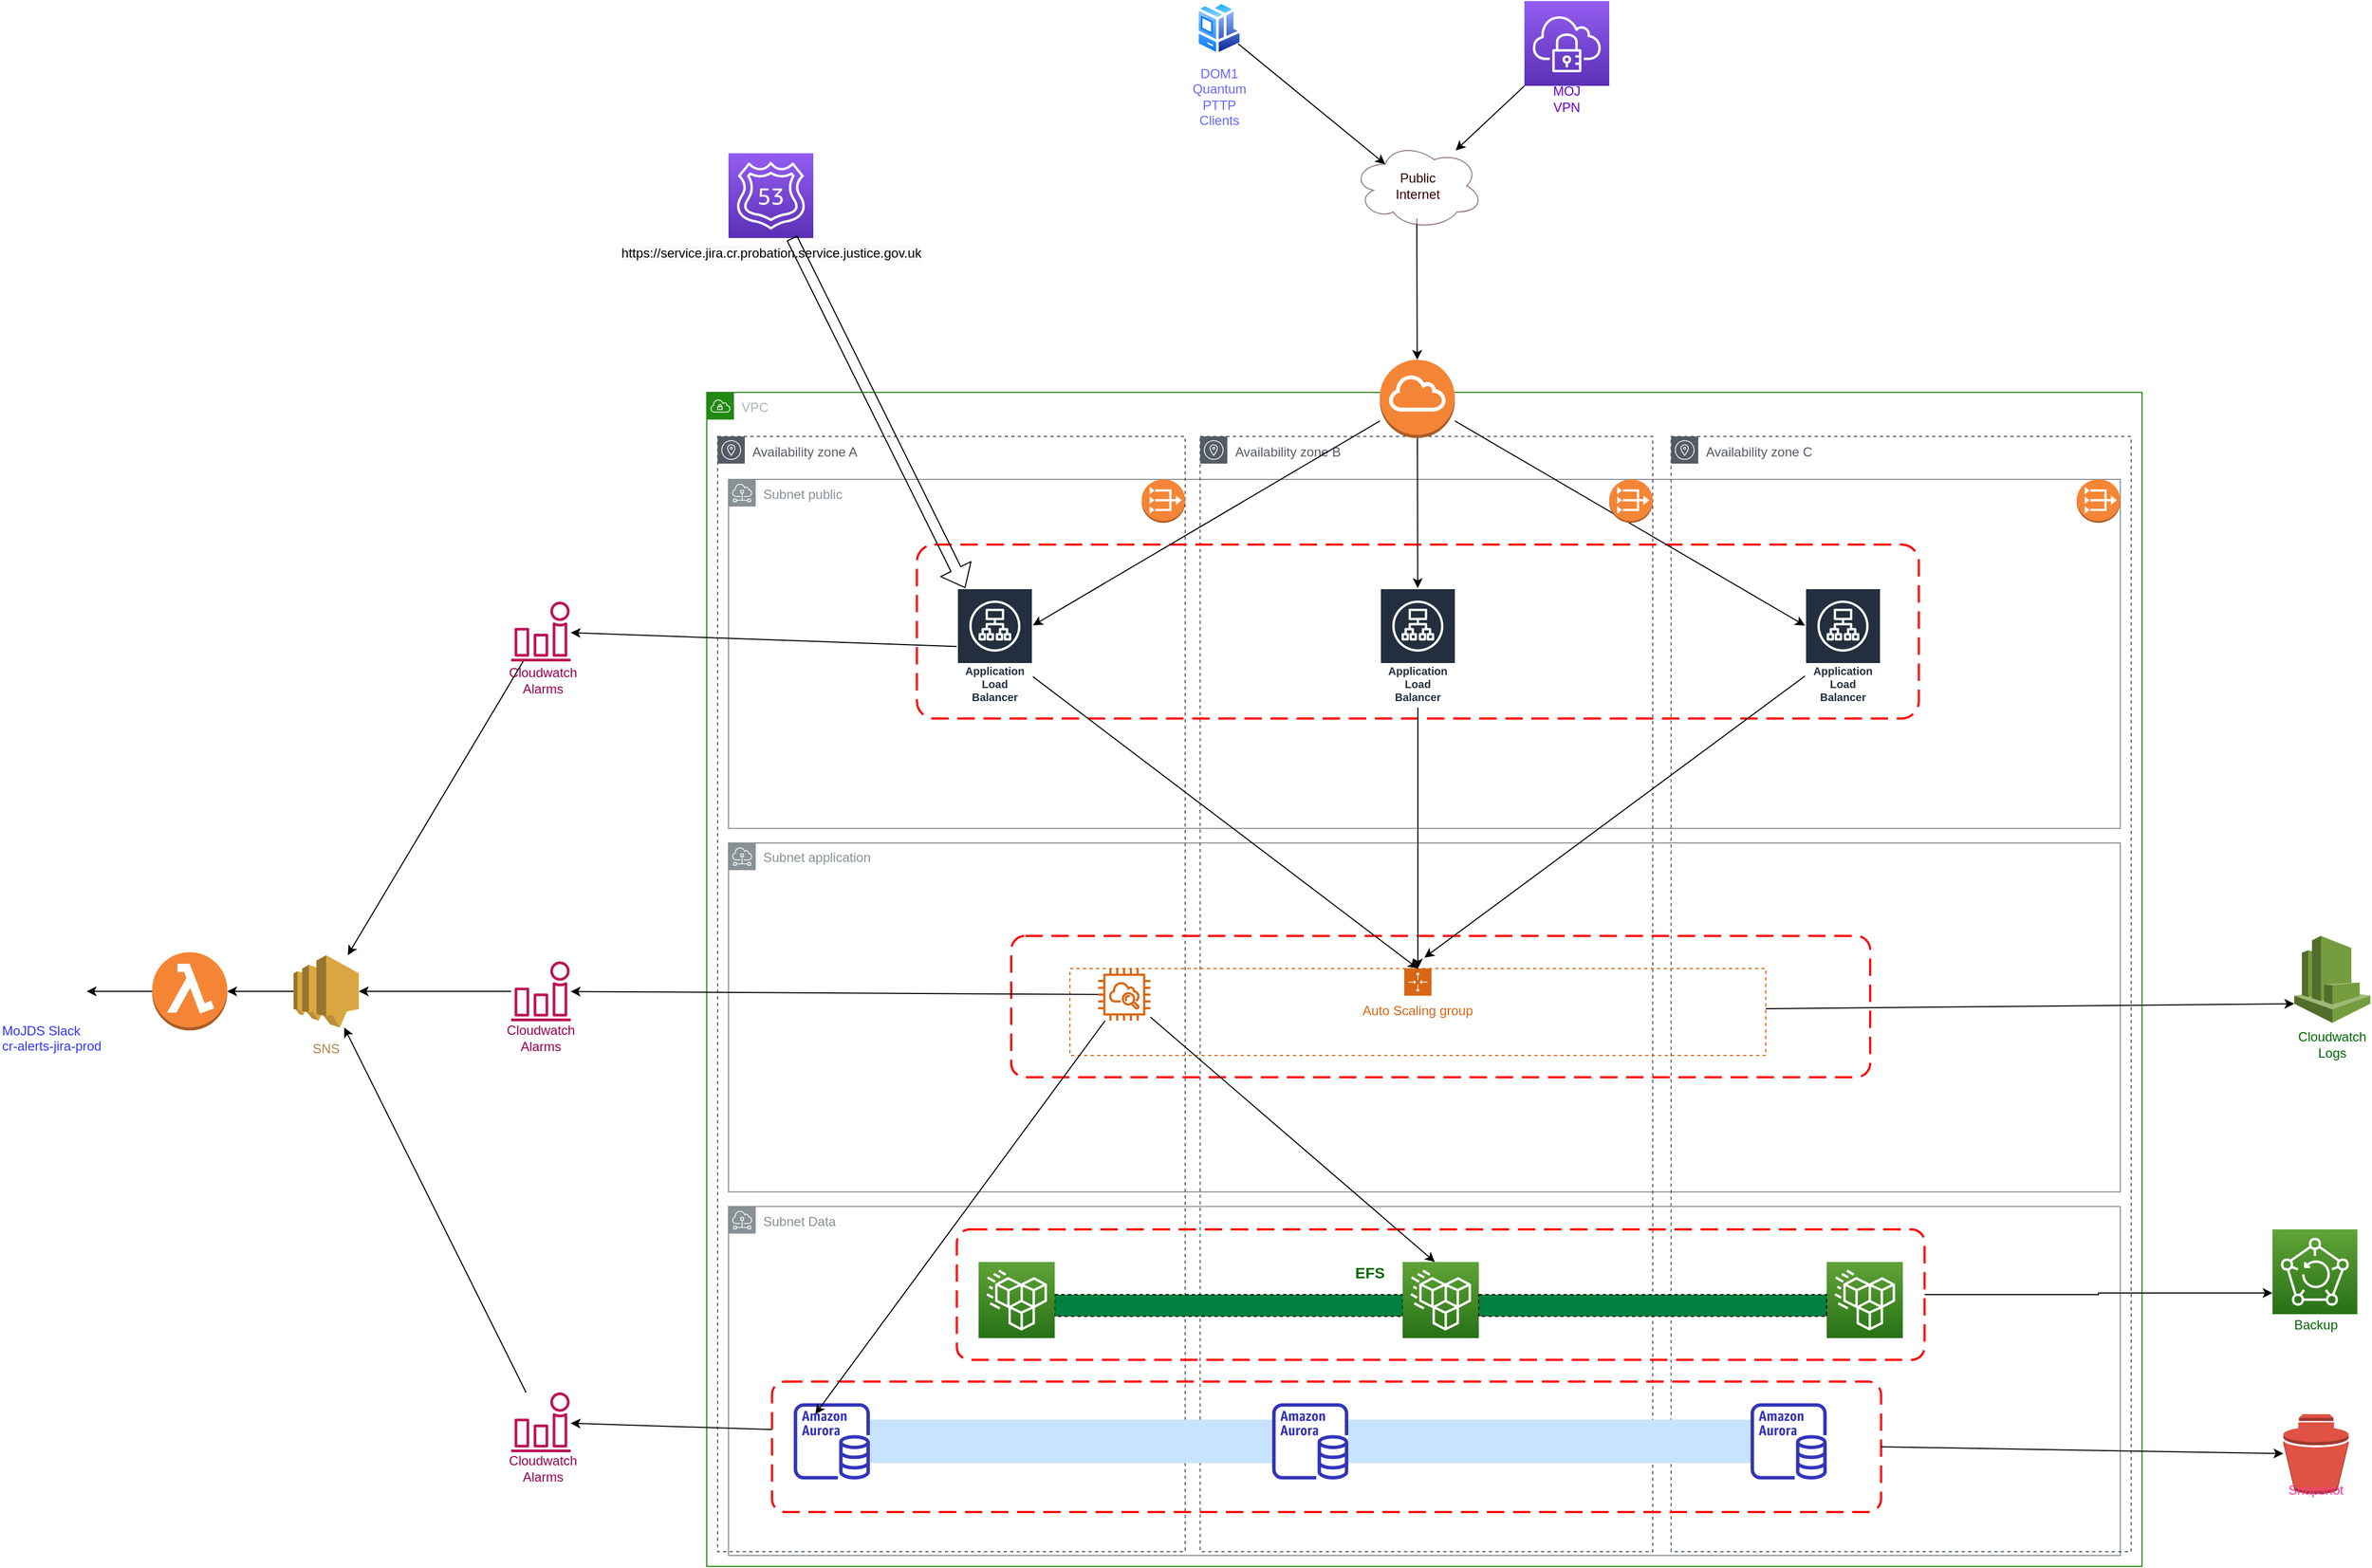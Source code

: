 <mxfile version="14.7.4" type="embed"><diagram id="ZKHTDdlaXFkyAefSsmME" name="Page-1"><mxGraphModel dx="3086" dy="2534" grid="1" gridSize="10" guides="1" tooltips="1" connect="1" arrows="0" fold="1" page="1" pageScale="1" pageWidth="2336" pageHeight="1654" math="0" shadow="0"><root><mxCell id="0"/><mxCell id="1" parent="0" visible="0"/><mxCell id="j0Ey7iJQX1aD5_uYlDzb-14" value="Subnets colour" style="locked=1;" parent="0" visible="0"/><mxCell id="j0Ey7iJQX1aD5_uYlDzb-15" value="" style="group" parent="j0Ey7iJQX1aD5_uYlDzb-14" vertex="1" connectable="0"><mxGeometry x="490" y="400" width="1300" height="989.88" as="geometry"/></mxCell><mxCell id="j0Ey7iJQX1aD5_uYlDzb-16" value="Public subnet" style="points=[[0,0],[0.25,0],[0.5,0],[0.75,0],[1,0],[1,0.25],[1,0.5],[1,0.75],[1,1],[0.75,1],[0.5,1],[0.25,1],[0,1],[0,0.75],[0,0.5],[0,0.25]];outlineConnect=0;gradientColor=none;html=1;whiteSpace=wrap;fontSize=12;fontStyle=0;shape=mxgraph.aws4.group;grIcon=mxgraph.aws4.group_security_group;grStroke=0;strokeColor=#248814;fillColor=#E9F3E6;verticalAlign=top;align=left;spacingLeft=30;fontColor=#248814;dashed=0;" parent="j0Ey7iJQX1aD5_uYlDzb-15" vertex="1"><mxGeometry width="1300" height="325.11" as="geometry"/></mxCell><mxCell id="j0Ey7iJQX1aD5_uYlDzb-17" value="Private subnet Application" style="points=[[0,0],[0.25,0],[0.5,0],[0.75,0],[1,0],[1,0.25],[1,0.5],[1,0.75],[1,1],[0.75,1],[0.5,1],[0.25,1],[0,1],[0,0.75],[0,0.5],[0,0.25]];outlineConnect=0;gradientColor=none;html=1;whiteSpace=wrap;fontSize=12;fontStyle=0;shape=mxgraph.aws4.group;grIcon=mxgraph.aws4.group_security_group;grStroke=0;strokeColor=#147EBA;fillColor=#E6F2F8;verticalAlign=top;align=left;spacingLeft=30;fontColor=#147EBA;dashed=0;" parent="j0Ey7iJQX1aD5_uYlDzb-15" vertex="1"><mxGeometry y="334.469" width="1300" height="321.096" as="geometry"/></mxCell><mxCell id="j0Ey7iJQX1aD5_uYlDzb-18" value="Private subnet Data" style="points=[[0,0],[0.25,0],[0.5,0],[0.75,0],[1,0],[1,0.25],[1,0.5],[1,0.75],[1,1],[0.75,1],[0.5,1],[0.25,1],[0,1],[0,0.75],[0,0.5],[0,0.25]];outlineConnect=0;gradientColor=none;html=1;whiteSpace=wrap;fontSize=12;fontStyle=0;shape=mxgraph.aws4.group;grIcon=mxgraph.aws4.group_security_group;grStroke=0;strokeColor=#147EBA;verticalAlign=top;align=left;spacingLeft=30;fontColor=#147EBA;dashed=0;fillColor=#FFCCFF;" parent="j0Ey7iJQX1aD5_uYlDzb-15" vertex="1"><mxGeometry y="668.784" width="1300" height="321.096" as="geometry"/></mxCell><mxCell id="j0Ey7iJQX1aD5_uYlDzb-19" value="Subnets grey" style="locked=1;" parent="0"/><mxCell id="j0Ey7iJQX1aD5_uYlDzb-70" value="" style="group" parent="j0Ey7iJQX1aD5_uYlDzb-19" vertex="1" connectable="0"><mxGeometry x="500" y="400" width="1280" height="990" as="geometry"/></mxCell><mxCell id="j0Ey7iJQX1aD5_uYlDzb-20" value="Subnet public" style="outlineConnect=0;gradientColor=none;html=1;whiteSpace=wrap;fontSize=12;fontStyle=0;shape=mxgraph.aws4.group;grIcon=mxgraph.aws4.group_subnet;strokeColor=#879196;fillColor=none;verticalAlign=top;align=left;spacingLeft=30;fontColor=#879196;dashed=0;" parent="j0Ey7iJQX1aD5_uYlDzb-70" vertex="1"><mxGeometry width="1280" height="321.081" as="geometry"/></mxCell><mxCell id="j0Ey7iJQX1aD5_uYlDzb-21" value="Subnet application" style="outlineConnect=0;gradientColor=none;html=1;whiteSpace=wrap;fontSize=12;fontStyle=0;shape=mxgraph.aws4.group;grIcon=mxgraph.aws4.group_subnet;strokeColor=#879196;fillColor=none;verticalAlign=top;align=left;spacingLeft=30;fontColor=#879196;dashed=0;" parent="j0Ey7iJQX1aD5_uYlDzb-70" vertex="1"><mxGeometry y="334.459" width="1280" height="321.081" as="geometry"/></mxCell><mxCell id="j0Ey7iJQX1aD5_uYlDzb-22" value="Subnet Data" style="outlineConnect=0;gradientColor=none;html=1;whiteSpace=wrap;fontSize=12;fontStyle=0;shape=mxgraph.aws4.group;grIcon=mxgraph.aws4.group_subnet;strokeColor=#879196;fillColor=none;verticalAlign=top;align=left;spacingLeft=30;fontColor=#879196;dashed=0;" parent="j0Ey7iJQX1aD5_uYlDzb-70" vertex="1"><mxGeometry y="668.919" width="1280" height="321.081" as="geometry"/></mxCell><mxCell id="j0Ey7iJQX1aD5_uYlDzb-1" value="VPC" style="locked=1;" parent="0"/><mxCell id="j0Ey7iJQX1aD5_uYlDzb-69" value="" style="group" parent="j0Ey7iJQX1aD5_uYlDzb-1" vertex="1" connectable="0"><mxGeometry x="480" y="320" width="1320" height="1080" as="geometry"/></mxCell><mxCell id="j0Ey7iJQX1aD5_uYlDzb-2" value="VPC" style="points=[[0,0],[0.25,0],[0.5,0],[0.75,0],[1,0],[1,0.25],[1,0.5],[1,0.75],[1,1],[0.75,1],[0.5,1],[0.25,1],[0,1],[0,0.75],[0,0.5],[0,0.25]];outlineConnect=0;gradientColor=none;html=1;whiteSpace=wrap;fontSize=12;fontStyle=0;shape=mxgraph.aws4.group;grIcon=mxgraph.aws4.group_vpc;strokeColor=#248814;fillColor=none;verticalAlign=top;align=left;spacingLeft=30;fontColor=#AAB7B8;dashed=0;" parent="j0Ey7iJQX1aD5_uYlDzb-69" vertex="1"><mxGeometry width="1320.0" height="1080" as="geometry"/></mxCell><mxCell id="j0Ey7iJQX1aD5_uYlDzb-5" value="Availability zone C" style="outlineConnect=0;gradientColor=none;html=1;whiteSpace=wrap;fontSize=12;fontStyle=0;shape=mxgraph.aws4.group;grIcon=mxgraph.aws4.group_availability_zone;strokeColor=#545B64;fillColor=none;verticalAlign=top;align=left;spacingLeft=30;fontColor=#545B64;dashed=1;" parent="j0Ey7iJQX1aD5_uYlDzb-69" vertex="1"><mxGeometry x="886.87" y="40.5" width="423.13" height="1026" as="geometry"/></mxCell><mxCell id="j0Ey7iJQX1aD5_uYlDzb-4" value="Availability zone B" style="outlineConnect=0;gradientColor=none;html=1;whiteSpace=wrap;fontSize=12;fontStyle=0;shape=mxgraph.aws4.group;grIcon=mxgraph.aws4.group_availability_zone;strokeColor=#545B64;fillColor=none;verticalAlign=top;align=left;spacingLeft=30;fontColor=#545B64;dashed=1;" parent="j0Ey7iJQX1aD5_uYlDzb-69" vertex="1"><mxGeometry x="453.75" y="40.5" width="416.25" height="1026" as="geometry"/></mxCell><mxCell id="j0Ey7iJQX1aD5_uYlDzb-3" value="Availability zone A" style="outlineConnect=0;gradientColor=none;html=1;whiteSpace=wrap;fontSize=12;fontStyle=0;shape=mxgraph.aws4.group;grIcon=mxgraph.aws4.group_availability_zone;strokeColor=#545B64;fillColor=none;verticalAlign=top;align=left;spacingLeft=30;fontColor=#545B64;dashed=1;" parent="j0Ey7iJQX1aD5_uYlDzb-69" vertex="1"><mxGeometry x="10" y="40.5" width="430" height="1026" as="geometry"/></mxCell><mxCell id="j0Ey7iJQX1aD5_uYlDzb-102" value="" style="outlineConnect=0;dashed=0;verticalLabelPosition=bottom;verticalAlign=top;align=center;html=1;shape=mxgraph.aws3.internet_gateway;fillColor=#F58536;gradientColor=none;rounded=0;strokeColor=#000000;strokeWidth=2;fontColor=#006600;" parent="j0Ey7iJQX1aD5_uYlDzb-1" vertex="1"><mxGeometry x="1099" y="290" width="69" height="72" as="geometry"/></mxCell><mxCell id="j0Ey7iJQX1aD5_uYlDzb-23" value="Database" style="locked=1;" parent="0"/><mxCell id="j0Ey7iJQX1aD5_uYlDzb-28" value="" style="outlineConnect=0;fontColor=#232F3E;gradientColor=none;fillColor=#3334B9;strokeColor=none;dashed=0;verticalLabelPosition=bottom;verticalAlign=top;align=center;html=1;fontSize=12;fontStyle=0;aspect=fixed;pointerEvents=1;shape=mxgraph.aws4.aurora_instance;" parent="j0Ey7iJQX1aD5_uYlDzb-23" vertex="1"><mxGeometry x="560" y="1250" width="70" height="70" as="geometry"/></mxCell><mxCell id="j0Ey7iJQX1aD5_uYlDzb-29" value="" style="outlineConnect=0;fontColor=#232F3E;gradientColor=none;fillColor=#3334B9;strokeColor=none;dashed=0;verticalLabelPosition=bottom;verticalAlign=top;align=center;html=1;fontSize=12;fontStyle=0;aspect=fixed;pointerEvents=1;shape=mxgraph.aws4.aurora_instance;" parent="j0Ey7iJQX1aD5_uYlDzb-23" vertex="1"><mxGeometry x="1440" y="1250" width="70" height="70" as="geometry"/></mxCell><mxCell id="j0Ey7iJQX1aD5_uYlDzb-30" value="" style="rounded=0;whiteSpace=wrap;html=1;fillColor=#C7E3FF;strokeColor=none;dashed=1;strokeWidth=2;" parent="j0Ey7iJQX1aD5_uYlDzb-23" vertex="1"><mxGeometry x="630" y="1265" width="370" height="40" as="geometry"/></mxCell><mxCell id="j0Ey7iJQX1aD5_uYlDzb-27" value="" style="outlineConnect=0;fontColor=#232F3E;gradientColor=none;fillColor=#3334B9;strokeColor=none;dashed=0;verticalLabelPosition=bottom;verticalAlign=top;align=center;html=1;fontSize=12;fontStyle=0;aspect=fixed;pointerEvents=1;shape=mxgraph.aws4.aurora_instance;" parent="j0Ey7iJQX1aD5_uYlDzb-23" vertex="1"><mxGeometry x="1000" y="1250" width="70" height="70" as="geometry"/></mxCell><mxCell id="j0Ey7iJQX1aD5_uYlDzb-78" value="" style="rounded=0;whiteSpace=wrap;html=1;fillColor=#C7E3FF;strokeColor=none;dashed=1;strokeWidth=2;" parent="j0Ey7iJQX1aD5_uYlDzb-23" vertex="1"><mxGeometry x="1070" y="1265" width="370" height="40" as="geometry"/></mxCell><mxCell id="j0Ey7iJQX1aD5_uYlDzb-32" value="EFS" style="locked=1;" parent="0"/><mxCell id="j0Ey7iJQX1aD5_uYlDzb-86" value="" style="group" parent="j0Ey7iJQX1aD5_uYlDzb-32" vertex="1" connectable="0"><mxGeometry x="730" y="1120" width="850" height="70" as="geometry"/></mxCell><mxCell id="j0Ey7iJQX1aD5_uYlDzb-38" value="" style="rounded=0;whiteSpace=wrap;html=1;fillColor=#008040;dashed=1;" parent="j0Ey7iJQX1aD5_uYlDzb-86" vertex="1"><mxGeometry x="70" y="30" width="320" height="20" as="geometry"/></mxCell><mxCell id="j0Ey7iJQX1aD5_uYlDzb-50" value="" style="points=[[0,0,0],[0.25,0,0],[0.5,0,0],[0.75,0,0],[1,0,0],[0,1,0],[0.25,1,0],[0.5,1,0],[0.75,1,0],[1,1,0],[0,0.25,0],[0,0.5,0],[0,0.75,0],[1,0.25,0],[1,0.5,0],[1,0.75,0]];outlineConnect=0;fontColor=#232F3E;gradientColor=#60A337;gradientDirection=north;fillColor=#277116;strokeColor=#ffffff;dashed=0;verticalLabelPosition=bottom;verticalAlign=top;align=center;html=1;fontSize=12;fontStyle=0;aspect=fixed;shape=mxgraph.aws4.resourceIcon;resIcon=mxgraph.aws4.efs_standard;" parent="j0Ey7iJQX1aD5_uYlDzb-86" vertex="1"><mxGeometry width="70" height="70" as="geometry"/></mxCell><mxCell id="j0Ey7iJQX1aD5_uYlDzb-51" value="" style="points=[[0,0,0],[0.25,0,0],[0.5,0,0],[0.75,0,0],[1,0,0],[0,1,0],[0.25,1,0],[0.5,1,0],[0.75,1,0],[1,1,0],[0,0.25,0],[0,0.5,0],[0,0.75,0],[1,0.25,0],[1,0.5,0],[1,0.75,0]];outlineConnect=0;fontColor=#232F3E;gradientColor=#60A337;gradientDirection=north;fillColor=#277116;strokeColor=#ffffff;dashed=0;verticalLabelPosition=bottom;verticalAlign=top;align=center;html=1;fontSize=12;fontStyle=0;aspect=fixed;shape=mxgraph.aws4.resourceIcon;resIcon=mxgraph.aws4.efs_standard;" parent="j0Ey7iJQX1aD5_uYlDzb-86" vertex="1"><mxGeometry x="390" width="70" height="70" as="geometry"/></mxCell><mxCell id="j0Ey7iJQX1aD5_uYlDzb-52" value="" style="points=[[0,0,0],[0.25,0,0],[0.5,0,0],[0.75,0,0],[1,0,0],[0,1,0],[0.25,1,0],[0.5,1,0],[0.75,1,0],[1,1,0],[0,0.25,0],[0,0.5,0],[0,0.75,0],[1,0.25,0],[1,0.5,0],[1,0.75,0]];outlineConnect=0;fontColor=#232F3E;gradientColor=#60A337;gradientDirection=north;fillColor=#277116;strokeColor=#ffffff;dashed=0;verticalLabelPosition=bottom;verticalAlign=top;align=center;html=1;fontSize=12;fontStyle=0;aspect=fixed;shape=mxgraph.aws4.resourceIcon;resIcon=mxgraph.aws4.efs_standard;" parent="j0Ey7iJQX1aD5_uYlDzb-86" vertex="1"><mxGeometry x="780" width="70" height="70" as="geometry"/></mxCell><mxCell id="j0Ey7iJQX1aD5_uYlDzb-58" value="&lt;b&gt;&lt;font style=&quot;font-size: 14px&quot;&gt;EFS&lt;/font&gt;&lt;/b&gt;" style="text;html=1;strokeColor=none;fillColor=none;align=center;verticalAlign=middle;whiteSpace=wrap;rounded=0;fontColor=#006600;" parent="j0Ey7iJQX1aD5_uYlDzb-86" vertex="1"><mxGeometry x="340" width="40" height="20" as="geometry"/></mxCell><mxCell id="j0Ey7iJQX1aD5_uYlDzb-85" value="" style="rounded=0;whiteSpace=wrap;html=1;fillColor=#008040;dashed=1;" parent="j0Ey7iJQX1aD5_uYlDzb-86" vertex="1"><mxGeometry x="460" y="30" width="320" height="20" as="geometry"/></mxCell><mxCell id="j0Ey7iJQX1aD5_uYlDzb-42" value="useful artifacts" parent="0" visible="0"/><mxCell id="j0Ey7iJQX1aD5_uYlDzb-43" value="" style="rounded=1;whiteSpace=wrap;html=1;fillColor=#C7E3FF;strokeColor=none;" parent="j0Ey7iJQX1aD5_uYlDzb-42" vertex="1"><mxGeometry x="1840" y="1440" width="450" height="40" as="geometry"/></mxCell><mxCell id="j0Ey7iJQX1aD5_uYlDzb-95" value="" style="group" parent="j0Ey7iJQX1aD5_uYlDzb-42" vertex="1" connectable="0"><mxGeometry x="1840" y="1500" width="450" height="78" as="geometry"/></mxCell><mxCell id="j0Ey7iJQX1aD5_uYlDzb-96" value="" style="rounded=1;whiteSpace=wrap;html=1;strokeColor=none;fillColor=#FF8000;" parent="j0Ey7iJQX1aD5_uYlDzb-95" vertex="1"><mxGeometry y="28.5" width="450" height="21" as="geometry"/></mxCell><mxCell id="j0Ey7iJQX1aD5_uYlDzb-97" value="" style="points=[[0,0,0],[0.25,0,0],[0.5,0,0],[0.75,0,0],[1,0,0],[0,1,0],[0.25,1,0],[0.5,1,0],[0.75,1,0],[1,1,0],[0,0.25,0],[0,0.5,0],[0,0.75,0],[1,0.25,0],[1,0.5,0],[1,0.75,0]];outlineConnect=0;fontColor=#232F3E;gradientColor=#F78E04;gradientDirection=north;fillColor=#D05C17;strokeColor=#ffffff;dashed=0;verticalLabelPosition=bottom;verticalAlign=top;align=center;html=1;fontSize=12;fontStyle=0;aspect=fixed;shape=mxgraph.aws4.resourceIcon;resIcon=mxgraph.aws4.auto_scaling2;" parent="j0Ey7iJQX1aD5_uYlDzb-95" vertex="1"><mxGeometry x="186" width="78" height="78" as="geometry"/></mxCell><mxCell id="j0Ey7iJQX1aD5_uYlDzb-60" value="Jira ECS" style="" parent="0"/><mxCell id="j0Ey7iJQX1aD5_uYlDzb-123" value="" style="rounded=1;arcSize=10;dashed=1;strokeColor=#ff0000;fillColor=none;gradientColor=none;dashPattern=8 4;strokeWidth=2;fontColor=#006600;" parent="j0Ey7iJQX1aD5_uYlDzb-60" vertex="1"><mxGeometry x="760" y="820" width="790" height="130" as="geometry"/></mxCell><mxCell id="j0Ey7iJQX1aD5_uYlDzb-120" value="" style="rounded=1;arcSize=10;dashed=1;strokeColor=#ff0000;fillColor=none;gradientColor=none;dashPattern=8 4;strokeWidth=2;fontColor=#006600;" parent="j0Ey7iJQX1aD5_uYlDzb-60" vertex="1"><mxGeometry x="673.25" y="460" width="921.5" height="160" as="geometry"/></mxCell><mxCell id="j0Ey7iJQX1aD5_uYlDzb-73" value="Application Load Balancer" style="outlineConnect=0;fontColor=#232F3E;gradientColor=none;strokeColor=#ffffff;fillColor=#232F3E;dashed=0;verticalLabelPosition=middle;verticalAlign=bottom;align=center;html=1;whiteSpace=wrap;fontSize=10;fontStyle=1;spacing=3;shape=mxgraph.aws4.productIcon;prIcon=mxgraph.aws4.application_load_balancer;" parent="j0Ey7iJQX1aD5_uYlDzb-60" vertex="1"><mxGeometry x="710" y="500" width="70" height="110" as="geometry"/></mxCell><mxCell id="j0Ey7iJQX1aD5_uYlDzb-74" value="Application Load Balancer" style="outlineConnect=0;fontColor=#232F3E;gradientColor=none;strokeColor=#ffffff;fillColor=#232F3E;dashed=0;verticalLabelPosition=middle;verticalAlign=bottom;align=center;html=1;whiteSpace=wrap;fontSize=10;fontStyle=1;spacing=3;shape=mxgraph.aws4.productIcon;prIcon=mxgraph.aws4.application_load_balancer;" parent="j0Ey7iJQX1aD5_uYlDzb-60" vertex="1"><mxGeometry x="1099" y="500" width="70" height="110" as="geometry"/></mxCell><mxCell id="j0Ey7iJQX1aD5_uYlDzb-75" value="Application Load Balancer" style="outlineConnect=0;fontColor=#232F3E;gradientColor=none;strokeColor=#ffffff;fillColor=#232F3E;dashed=0;verticalLabelPosition=middle;verticalAlign=bottom;align=center;html=1;whiteSpace=wrap;fontSize=10;fontStyle=1;spacing=3;shape=mxgraph.aws4.productIcon;prIcon=mxgraph.aws4.application_load_balancer;" parent="j0Ey7iJQX1aD5_uYlDzb-60" vertex="1"><mxGeometry x="1490" y="500" width="70" height="110" as="geometry"/></mxCell><mxCell id="j0Ey7iJQX1aD5_uYlDzb-92" value="" style="group" parent="j0Ey7iJQX1aD5_uYlDzb-60" vertex="1" connectable="0"><mxGeometry x="1940" y="820" width="70" height="110" as="geometry"/></mxCell><mxCell id="j0Ey7iJQX1aD5_uYlDzb-67" value="" style="group" parent="j0Ey7iJQX1aD5_uYlDzb-92" vertex="1" connectable="0"><mxGeometry width="70" height="110" as="geometry"/></mxCell><mxCell id="j0Ey7iJQX1aD5_uYlDzb-66" value="Cloudwatch Logs" style="text;html=1;strokeColor=none;fillColor=none;align=center;verticalAlign=middle;whiteSpace=wrap;rounded=0;fontColor=#006600;" parent="j0Ey7iJQX1aD5_uYlDzb-67" vertex="1"><mxGeometry x="15" y="90" width="40" height="20" as="geometry"/></mxCell><mxCell id="j0Ey7iJQX1aD5_uYlDzb-65" value="" style="outlineConnect=0;dashed=0;verticalLabelPosition=bottom;verticalAlign=top;align=center;html=1;shape=mxgraph.aws3.cloudwatch;fillColor=#759C3E;gradientColor=none;fontColor=#006600;" parent="j0Ey7iJQX1aD5_uYlDzb-92" vertex="1"><mxGeometry width="70" height="80" as="geometry"/></mxCell><mxCell id="j0Ey7iJQX1aD5_uYlDzb-99" value="Auto Scaling group" style="points=[[0,0],[0.25,0],[0.5,0],[0.75,0],[1,0],[1,0.25],[1,0.5],[1,0.75],[1,1],[0.75,1],[0.5,1],[0.25,1],[0,1],[0,0.75],[0,0.5],[0,0.25]];outlineConnect=0;gradientColor=none;html=1;whiteSpace=wrap;fontSize=12;fontStyle=0;shape=mxgraph.aws4.groupCenter;grIcon=mxgraph.aws4.group_auto_scaling_group;grStroke=1;strokeColor=#D86613;fillColor=none;verticalAlign=top;align=center;fontColor=#D86613;dashed=1;spacingTop=25;rounded=0;" parent="j0Ey7iJQX1aD5_uYlDzb-60" vertex="1"><mxGeometry x="814" y="850" width="640" height="80" as="geometry"/></mxCell><mxCell id="j0Ey7iJQX1aD5_uYlDzb-100" value="" style="outlineConnect=0;fontColor=#232F3E;gradientColor=none;fillColor=#D86613;strokeColor=none;dashed=0;verticalLabelPosition=bottom;verticalAlign=top;align=center;html=1;fontSize=12;fontStyle=0;aspect=fixed;pointerEvents=1;shape=mxgraph.aws4.instance_with_cloudwatch2;rounded=0;" parent="j0Ey7iJQX1aD5_uYlDzb-60" vertex="1"><mxGeometry x="840" y="850" width="48" height="48" as="geometry"/></mxCell><mxCell id="j0Ey7iJQX1aD5_uYlDzb-180" style="edgeStyle=orthogonalEdgeStyle;rounded=0;orthogonalLoop=1;jettySize=auto;html=1;exitX=1;exitY=0.5;exitDx=0;exitDy=0;entryX=0;entryY=0.75;entryDx=0;entryDy=0;entryPerimeter=0;fontColor=#006600;" parent="j0Ey7iJQX1aD5_uYlDzb-60" source="j0Ey7iJQX1aD5_uYlDzb-125" target="j0Ey7iJQX1aD5_uYlDzb-174" edge="1"><mxGeometry relative="1" as="geometry"/></mxCell><mxCell id="j0Ey7iJQX1aD5_uYlDzb-125" value="" style="rounded=1;arcSize=10;dashed=1;strokeColor=#ff0000;fillColor=none;gradientColor=none;dashPattern=8 4;strokeWidth=2;fontColor=#006600;" parent="j0Ey7iJQX1aD5_uYlDzb-60" vertex="1"><mxGeometry x="710" y="1090" width="890" height="120" as="geometry"/></mxCell><mxCell id="j0Ey7iJQX1aD5_uYlDzb-128" value="" style="rounded=1;arcSize=10;dashed=1;strokeColor=#ff0000;fillColor=none;gradientColor=none;dashPattern=8 4;strokeWidth=2;fontColor=#006600;" parent="j0Ey7iJQX1aD5_uYlDzb-60" vertex="1"><mxGeometry x="540" y="1230" width="1020" height="120" as="geometry"/></mxCell><mxCell id="j0Ey7iJQX1aD5_uYlDzb-129" value="" style="endArrow=classic;html=1;fontColor=#006600;" parent="j0Ey7iJQX1aD5_uYlDzb-60" source="j0Ey7iJQX1aD5_uYlDzb-102" target="j0Ey7iJQX1aD5_uYlDzb-73" edge="1"><mxGeometry width="50" height="50" relative="1" as="geometry"><mxPoint x="830" y="870" as="sourcePoint"/><mxPoint x="880" y="820" as="targetPoint"/></mxGeometry></mxCell><mxCell id="j0Ey7iJQX1aD5_uYlDzb-130" value="" style="endArrow=classic;html=1;fontColor=#006600;entryX=0.5;entryY=0;entryDx=0;entryDy=0;" parent="j0Ey7iJQX1aD5_uYlDzb-60" source="j0Ey7iJQX1aD5_uYlDzb-74" target="j0Ey7iJQX1aD5_uYlDzb-99" edge="1"><mxGeometry width="50" height="50" relative="1" as="geometry"><mxPoint x="830" y="870" as="sourcePoint"/><mxPoint x="880" y="820" as="targetPoint"/></mxGeometry></mxCell><mxCell id="j0Ey7iJQX1aD5_uYlDzb-131" value="" style="endArrow=classic;html=1;fontColor=#006600;entryX=0.494;entryY=0.25;entryDx=0;entryDy=0;entryPerimeter=0;" parent="j0Ey7iJQX1aD5_uYlDzb-60" source="j0Ey7iJQX1aD5_uYlDzb-100" target="j0Ey7iJQX1aD5_uYlDzb-125" edge="1"><mxGeometry width="50" height="50" relative="1" as="geometry"><mxPoint x="830" y="870" as="sourcePoint"/><mxPoint x="880" y="820" as="targetPoint"/></mxGeometry></mxCell><mxCell id="j0Ey7iJQX1aD5_uYlDzb-132" value="" style="endArrow=classic;html=1;fontColor=#006600;entryX=0.039;entryY=0.25;entryDx=0;entryDy=0;entryPerimeter=0;" parent="j0Ey7iJQX1aD5_uYlDzb-60" source="j0Ey7iJQX1aD5_uYlDzb-100" target="j0Ey7iJQX1aD5_uYlDzb-128" edge="1"><mxGeometry width="50" height="50" relative="1" as="geometry"><mxPoint x="1020" y="880" as="sourcePoint"/><mxPoint x="1070" y="830" as="targetPoint"/></mxGeometry></mxCell><mxCell id="j0Ey7iJQX1aD5_uYlDzb-133" value="" style="endArrow=classic;html=1;fontColor=#006600;entryX=0.5;entryY=0;entryDx=0;entryDy=0;" parent="j0Ey7iJQX1aD5_uYlDzb-60" source="j0Ey7iJQX1aD5_uYlDzb-73" target="j0Ey7iJQX1aD5_uYlDzb-99" edge="1"><mxGeometry width="50" height="50" relative="1" as="geometry"><mxPoint x="1020" y="880" as="sourcePoint"/><mxPoint x="1070" y="830" as="targetPoint"/></mxGeometry></mxCell><mxCell id="j0Ey7iJQX1aD5_uYlDzb-134" value="" style="endArrow=classic;html=1;fontColor=#006600;" parent="j0Ey7iJQX1aD5_uYlDzb-60" source="j0Ey7iJQX1aD5_uYlDzb-75" edge="1"><mxGeometry width="50" height="50" relative="1" as="geometry"><mxPoint x="1020" y="880" as="sourcePoint"/><mxPoint x="1140" y="840" as="targetPoint"/></mxGeometry></mxCell><mxCell id="j0Ey7iJQX1aD5_uYlDzb-135" value="" style="endArrow=classic;html=1;fontColor=#006600;" parent="j0Ey7iJQX1aD5_uYlDzb-60" source="j0Ey7iJQX1aD5_uYlDzb-102" target="j0Ey7iJQX1aD5_uYlDzb-75" edge="1"><mxGeometry width="50" height="50" relative="1" as="geometry"><mxPoint x="1020" y="880" as="sourcePoint"/><mxPoint x="1070" y="830" as="targetPoint"/></mxGeometry></mxCell><mxCell id="j0Ey7iJQX1aD5_uYlDzb-136" value="" style="endArrow=classic;html=1;fontColor=#006600;" parent="j0Ey7iJQX1aD5_uYlDzb-60" source="j0Ey7iJQX1aD5_uYlDzb-102" target="j0Ey7iJQX1aD5_uYlDzb-74" edge="1"><mxGeometry width="50" height="50" relative="1" as="geometry"><mxPoint x="1020" y="880" as="sourcePoint"/><mxPoint x="1070" y="830" as="targetPoint"/></mxGeometry></mxCell><mxCell id="j0Ey7iJQX1aD5_uYlDzb-139" value="" style="endArrow=classic;html=1;fontColor=#006600;" parent="j0Ey7iJQX1aD5_uYlDzb-60" target="j0Ey7iJQX1aD5_uYlDzb-102" edge="1"><mxGeometry width="50" height="50" relative="1" as="geometry"><mxPoint x="1133" y="160" as="sourcePoint"/><mxPoint x="1070" y="430" as="targetPoint"/></mxGeometry></mxCell><mxCell id="j0Ey7iJQX1aD5_uYlDzb-140" value="" style="outlineConnect=0;dashed=0;verticalLabelPosition=bottom;verticalAlign=top;align=center;html=1;shape=mxgraph.aws3.vpc_nat_gateway;fillColor=#F58536;gradientColor=none;rounded=0;strokeColor=#006600;strokeWidth=2;fontColor=#006600;" parent="j0Ey7iJQX1aD5_uYlDzb-60" vertex="1"><mxGeometry x="880" y="400" width="40" height="40" as="geometry"/></mxCell><mxCell id="j0Ey7iJQX1aD5_uYlDzb-142" value="" style="outlineConnect=0;dashed=0;verticalLabelPosition=bottom;verticalAlign=top;align=center;html=1;shape=mxgraph.aws3.vpc_nat_gateway;fillColor=#F58536;gradientColor=none;rounded=0;strokeColor=#006600;strokeWidth=2;fontColor=#006600;" parent="j0Ey7iJQX1aD5_uYlDzb-60" vertex="1"><mxGeometry x="1310" y="400" width="40" height="40" as="geometry"/></mxCell><mxCell id="j0Ey7iJQX1aD5_uYlDzb-143" value="" style="outlineConnect=0;dashed=0;verticalLabelPosition=bottom;verticalAlign=top;align=center;html=1;shape=mxgraph.aws3.vpc_nat_gateway;fillColor=#F58536;gradientColor=none;rounded=0;strokeColor=#006600;strokeWidth=2;fontColor=#006600;" parent="j0Ey7iJQX1aD5_uYlDzb-60" vertex="1"><mxGeometry x="1740" y="400" width="40" height="40" as="geometry"/></mxCell><mxCell id="j0Ey7iJQX1aD5_uYlDzb-147" value="" style="endArrow=classic;html=1;fontColor=#006600;" parent="j0Ey7iJQX1aD5_uYlDzb-60" source="j0Ey7iJQX1aD5_uYlDzb-128" target="j0Ey7iJQX1aD5_uYlDzb-146" edge="1"><mxGeometry width="50" height="50" relative="1" as="geometry"><mxPoint x="1020" y="940" as="sourcePoint"/><mxPoint x="1070" y="890" as="targetPoint"/></mxGeometry></mxCell><mxCell id="j0Ey7iJQX1aD5_uYlDzb-148" value="" style="endArrow=classic;html=1;fontColor=#006600;" parent="j0Ey7iJQX1aD5_uYlDzb-60" source="j0Ey7iJQX1aD5_uYlDzb-100" target="j0Ey7iJQX1aD5_uYlDzb-144" edge="1"><mxGeometry width="50" height="50" relative="1" as="geometry"><mxPoint x="1020" y="940" as="sourcePoint"/><mxPoint x="1070" y="890" as="targetPoint"/></mxGeometry></mxCell><mxCell id="j0Ey7iJQX1aD5_uYlDzb-149" value="" style="endArrow=classic;html=1;fontColor=#006600;" parent="j0Ey7iJQX1aD5_uYlDzb-60" source="j0Ey7iJQX1aD5_uYlDzb-73" target="j0Ey7iJQX1aD5_uYlDzb-145" edge="1"><mxGeometry width="50" height="50" relative="1" as="geometry"><mxPoint x="1020" y="940" as="sourcePoint"/><mxPoint x="1070" y="890" as="targetPoint"/></mxGeometry></mxCell><mxCell id="j0Ey7iJQX1aD5_uYlDzb-156" value="" style="group" parent="j0Ey7iJQX1aD5_uYlDzb-60" vertex="1" connectable="0"><mxGeometry x="100" y="837.75" width="60" height="96.5" as="geometry"/></mxCell><mxCell id="j0Ey7iJQX1aD5_uYlDzb-154" value="" style="outlineConnect=0;dashed=0;verticalLabelPosition=bottom;verticalAlign=top;align=center;html=1;shape=mxgraph.aws3.sns;fillColor=#D9A741;gradientColor=none;rounded=0;strokeColor=#006600;strokeWidth=2;fontColor=#006600;" parent="j0Ey7iJQX1aD5_uYlDzb-156" vertex="1"><mxGeometry width="60" height="66.5" as="geometry"/></mxCell><mxCell id="j0Ey7iJQX1aD5_uYlDzb-155" value="&lt;font color=&quot;#b58150&quot;&gt;SNS&lt;/font&gt;" style="text;html=1;strokeColor=none;fillColor=none;align=center;verticalAlign=middle;whiteSpace=wrap;rounded=0;dashed=1;fontColor=#006600;" parent="j0Ey7iJQX1aD5_uYlDzb-156" vertex="1"><mxGeometry x="10" y="76.5" width="40" height="20" as="geometry"/></mxCell><mxCell id="j0Ey7iJQX1aD5_uYlDzb-157" value="" style="group" parent="j0Ey7iJQX1aD5_uYlDzb-60" vertex="1" connectable="0"><mxGeometry x="300" y="843.5" width="55" height="85" as="geometry"/></mxCell><mxCell id="j0Ey7iJQX1aD5_uYlDzb-144" value="" style="outlineConnect=0;fontColor=#232F3E;gradientColor=none;fillColor=#BC1356;strokeColor=none;dashed=0;verticalLabelPosition=bottom;verticalAlign=top;align=center;html=1;fontSize=12;fontStyle=0;aspect=fixed;pointerEvents=1;shape=mxgraph.aws4.alarm;rounded=0;" parent="j0Ey7iJQX1aD5_uYlDzb-157" vertex="1"><mxGeometry width="55" height="55" as="geometry"/></mxCell><mxCell id="j0Ey7iJQX1aD5_uYlDzb-152" value="&lt;font color=&quot;#99004d&quot;&gt;Cloudwatch&lt;br&gt;Alarms&lt;/font&gt;" style="text;html=1;strokeColor=none;fillColor=none;align=center;verticalAlign=middle;whiteSpace=wrap;rounded=0;dashed=1;fontColor=#006600;" parent="j0Ey7iJQX1aD5_uYlDzb-157" vertex="1"><mxGeometry x="1.25" y="55" width="52.5" height="30" as="geometry"/></mxCell><mxCell id="j0Ey7iJQX1aD5_uYlDzb-158" value="" style="group" parent="j0Ey7iJQX1aD5_uYlDzb-60" vertex="1" connectable="0"><mxGeometry x="300" y="512.5" width="55" height="87.5" as="geometry"/></mxCell><mxCell id="j0Ey7iJQX1aD5_uYlDzb-145" value="" style="outlineConnect=0;fontColor=#232F3E;gradientColor=none;fillColor=#BC1356;strokeColor=none;dashed=0;verticalLabelPosition=bottom;verticalAlign=top;align=center;html=1;fontSize=12;fontStyle=0;aspect=fixed;pointerEvents=1;shape=mxgraph.aws4.alarm;rounded=0;" parent="j0Ey7iJQX1aD5_uYlDzb-158" vertex="1"><mxGeometry width="55" height="55" as="geometry"/></mxCell><mxCell id="j0Ey7iJQX1aD5_uYlDzb-151" value="&lt;font color=&quot;#99004d&quot;&gt;Cloudwatch&lt;br&gt;Alarms&lt;/font&gt;" style="text;html=1;strokeColor=none;fillColor=none;align=center;verticalAlign=middle;whiteSpace=wrap;rounded=0;dashed=1;fontColor=#006600;" parent="j0Ey7iJQX1aD5_uYlDzb-158" vertex="1"><mxGeometry x="2.5" y="57.5" width="52.5" height="30" as="geometry"/></mxCell><mxCell id="j0Ey7iJQX1aD5_uYlDzb-159" value="" style="group" parent="j0Ey7iJQX1aD5_uYlDzb-60" vertex="1" connectable="0"><mxGeometry x="300" y="1240" width="55" height="85" as="geometry"/></mxCell><mxCell id="j0Ey7iJQX1aD5_uYlDzb-146" value="" style="outlineConnect=0;fontColor=#232F3E;gradientColor=none;fillColor=#BC1356;strokeColor=none;dashed=0;verticalLabelPosition=bottom;verticalAlign=top;align=center;html=1;fontSize=12;fontStyle=0;aspect=fixed;pointerEvents=1;shape=mxgraph.aws4.alarm;rounded=0;" parent="j0Ey7iJQX1aD5_uYlDzb-159" vertex="1"><mxGeometry width="55" height="55" as="geometry"/></mxCell><mxCell id="j0Ey7iJQX1aD5_uYlDzb-153" value="&lt;font color=&quot;#99004d&quot;&gt;Cloudwatch&lt;br&gt;Alarms&lt;/font&gt;" style="text;html=1;strokeColor=none;fillColor=none;align=center;verticalAlign=middle;whiteSpace=wrap;rounded=0;dashed=1;fontColor=#006600;" parent="j0Ey7iJQX1aD5_uYlDzb-159" vertex="1"><mxGeometry x="2.5" y="55" width="52.5" height="30" as="geometry"/></mxCell><mxCell id="j0Ey7iJQX1aD5_uYlDzb-160" value="" style="outlineConnect=0;dashed=0;verticalLabelPosition=bottom;verticalAlign=top;align=center;html=1;shape=mxgraph.aws3.lambda_function;fillColor=#F58534;gradientColor=none;rounded=0;strokeColor=#006600;strokeWidth=2;fontColor=#006600;" parent="j0Ey7iJQX1aD5_uYlDzb-60" vertex="1"><mxGeometry x="-30" y="835" width="69" height="72" as="geometry"/></mxCell><mxCell id="j0Ey7iJQX1aD5_uYlDzb-161" value="MoJDS Slack &#10;cr-alerts-jira-prod" style="shape=image;imageAspect=0;aspect=fixed;verticalLabelPosition=bottom;verticalAlign=top;strokeColor=#330000;fontColor=#3333FF;align=left;image=https://cdn.mos.cms.futurecdn.net/SDDw7CnuoUGax6x9mTo7dd.jpg;" parent="j0Ey7iJQX1aD5_uYlDzb-60" vertex="1"><mxGeometry x="-170" y="848.54" width="79.73" height="44.92" as="geometry"/></mxCell><mxCell id="j0Ey7iJQX1aD5_uYlDzb-162" value="" style="endArrow=classic;html=1;fontColor=#006600;" parent="j0Ey7iJQX1aD5_uYlDzb-60" source="j0Ey7iJQX1aD5_uYlDzb-145" target="j0Ey7iJQX1aD5_uYlDzb-154" edge="1"><mxGeometry width="50" height="50" relative="1" as="geometry"><mxPoint x="590" y="780" as="sourcePoint"/><mxPoint x="640" y="730" as="targetPoint"/></mxGeometry></mxCell><mxCell id="j0Ey7iJQX1aD5_uYlDzb-163" value="" style="endArrow=classic;html=1;fontColor=#006600;entryX=1;entryY=0.5;entryDx=0;entryDy=0;entryPerimeter=0;" parent="j0Ey7iJQX1aD5_uYlDzb-60" source="j0Ey7iJQX1aD5_uYlDzb-144" target="j0Ey7iJQX1aD5_uYlDzb-154" edge="1"><mxGeometry width="50" height="50" relative="1" as="geometry"><mxPoint x="590" y="780" as="sourcePoint"/><mxPoint x="170" y="870" as="targetPoint"/></mxGeometry></mxCell><mxCell id="j0Ey7iJQX1aD5_uYlDzb-164" value="" style="endArrow=classic;html=1;fontColor=#006600;" parent="j0Ey7iJQX1aD5_uYlDzb-60" source="j0Ey7iJQX1aD5_uYlDzb-146" target="j0Ey7iJQX1aD5_uYlDzb-154" edge="1"><mxGeometry width="50" height="50" relative="1" as="geometry"><mxPoint x="590" y="780" as="sourcePoint"/><mxPoint x="640" y="730" as="targetPoint"/></mxGeometry></mxCell><mxCell id="j0Ey7iJQX1aD5_uYlDzb-165" value="" style="endArrow=classic;html=1;fontColor=#006600;" parent="j0Ey7iJQX1aD5_uYlDzb-60" source="j0Ey7iJQX1aD5_uYlDzb-154" target="j0Ey7iJQX1aD5_uYlDzb-160" edge="1"><mxGeometry width="50" height="50" relative="1" as="geometry"><mxPoint x="590" y="780" as="sourcePoint"/><mxPoint x="640" y="730" as="targetPoint"/></mxGeometry></mxCell><mxCell id="j0Ey7iJQX1aD5_uYlDzb-166" value="" style="endArrow=classic;html=1;fontColor=#006600;" parent="j0Ey7iJQX1aD5_uYlDzb-60" source="j0Ey7iJQX1aD5_uYlDzb-160" target="j0Ey7iJQX1aD5_uYlDzb-161" edge="1"><mxGeometry width="50" height="50" relative="1" as="geometry"><mxPoint x="590" y="780" as="sourcePoint"/><mxPoint x="640" y="730" as="targetPoint"/></mxGeometry></mxCell><mxCell id="j0Ey7iJQX1aD5_uYlDzb-167" value="DOM1&lt;br&gt;Quantum&lt;br&gt;PTTP&lt;br&gt;Clients" style="aspect=fixed;perimeter=ellipsePerimeter;html=1;align=center;shadow=0;dashed=0;spacingTop=3;image;image=img/lib/active_directory/workstation_client.svg;fontColor=#6666FF;" parent="j0Ey7iJQX1aD5_uYlDzb-60" vertex="1"><mxGeometry x="930" y="-40" width="42.5" height="50" as="geometry"/></mxCell><mxCell id="j0Ey7iJQX1aD5_uYlDzb-168" value="Public &lt;br&gt;Internet" style="ellipse;shape=cloud;whiteSpace=wrap;html=1;strokeColor=#330000;gradientColor=#ffffff;fontColor=#330000;opacity=50;align=center;" parent="j0Ey7iJQX1aD5_uYlDzb-60" vertex="1"><mxGeometry x="1074" y="90" width="120" height="80" as="geometry"/></mxCell><mxCell id="j0Ey7iJQX1aD5_uYlDzb-169" value="" style="group" parent="j0Ey7iJQX1aD5_uYlDzb-60" vertex="1" connectable="0"><mxGeometry x="1232" y="-40" width="78" height="100" as="geometry"/></mxCell><mxCell id="j0Ey7iJQX1aD5_uYlDzb-137" value="" style="points=[[0,0,0],[0.25,0,0],[0.5,0,0],[0.75,0,0],[1,0,0],[0,1,0],[0.25,1,0],[0.5,1,0],[0.75,1,0],[1,1,0],[0,0.25,0],[0,0.5,0],[0,0.75,0],[1,0.25,0],[1,0.5,0],[1,0.75,0]];outlineConnect=0;fontColor=#232F3E;gradientColor=#945DF2;gradientDirection=north;fillColor=#5A30B5;strokeColor=#ffffff;dashed=0;verticalLabelPosition=bottom;verticalAlign=top;align=center;html=1;fontSize=12;fontStyle=0;aspect=fixed;shape=mxgraph.aws4.resourceIcon;resIcon=mxgraph.aws4.client_vpn;rounded=0;" parent="j0Ey7iJQX1aD5_uYlDzb-169" vertex="1"><mxGeometry width="78" height="78" as="geometry"/></mxCell><mxCell id="j0Ey7iJQX1aD5_uYlDzb-138" value="&lt;font color=&quot;#6600cc&quot;&gt;MOJ VPN&lt;/font&gt;" style="text;html=1;strokeColor=none;fillColor=none;align=center;verticalAlign=middle;whiteSpace=wrap;rounded=0;dashed=1;fontColor=#006600;" parent="j0Ey7iJQX1aD5_uYlDzb-169" vertex="1"><mxGeometry x="19" y="80" width="40" height="20" as="geometry"/></mxCell><mxCell id="j0Ey7iJQX1aD5_uYlDzb-170" value="" style="endArrow=classic;html=1;fontColor=#006600;entryX=0.25;entryY=0.25;entryDx=0;entryDy=0;entryPerimeter=0;" parent="j0Ey7iJQX1aD5_uYlDzb-60" source="j0Ey7iJQX1aD5_uYlDzb-167" target="j0Ey7iJQX1aD5_uYlDzb-168" edge="1"><mxGeometry width="50" height="50" relative="1" as="geometry"><mxPoint x="590" y="220" as="sourcePoint"/><mxPoint x="640" y="170" as="targetPoint"/></mxGeometry></mxCell><mxCell id="j0Ey7iJQX1aD5_uYlDzb-171" value="" style="endArrow=classic;html=1;fontColor=#006600;exitX=0;exitY=1;exitDx=0;exitDy=0;exitPerimeter=0;" parent="j0Ey7iJQX1aD5_uYlDzb-60" source="j0Ey7iJQX1aD5_uYlDzb-137" target="j0Ey7iJQX1aD5_uYlDzb-168" edge="1"><mxGeometry width="50" height="50" relative="1" as="geometry"><mxPoint x="590" y="220" as="sourcePoint"/><mxPoint x="640" y="170" as="targetPoint"/></mxGeometry></mxCell><mxCell id="j0Ey7iJQX1aD5_uYlDzb-172" value="&lt;meta charset=&quot;utf-8&quot;&gt;&lt;span style=&quot;color: rgb(0, 0, 0); font-family: helvetica; font-size: 12px; font-style: normal; font-weight: 400; letter-spacing: normal; text-align: center; text-indent: 0px; text-transform: none; word-spacing: 0px; background-color: rgb(248, 249, 250); display: inline; float: none;&quot;&gt;https://service.jira.cr.probation.service.justice.gov.uk&lt;/span&gt;" style="points=[[0,0,0],[0.25,0,0],[0.5,0,0],[0.75,0,0],[1,0,0],[0,1,0],[0.25,1,0],[0.5,1,0],[0.75,1,0],[1,1,0],[0,0.25,0],[0,0.5,0],[0,0.75,0],[1,0.25,0],[1,0.5,0],[1,0.75,0]];outlineConnect=0;fontColor=#232F3E;gradientColor=#945DF2;gradientDirection=north;fillColor=#5A30B5;strokeColor=#ffffff;dashed=0;verticalLabelPosition=bottom;verticalAlign=top;align=center;html=1;fontSize=12;fontStyle=0;aspect=fixed;shape=mxgraph.aws4.resourceIcon;resIcon=mxgraph.aws4.route_53;rounded=0;" parent="j0Ey7iJQX1aD5_uYlDzb-60" vertex="1"><mxGeometry x="500" y="100" width="78" height="78" as="geometry"/></mxCell><mxCell id="j0Ey7iJQX1aD5_uYlDzb-173" value="" style="shape=flexArrow;endArrow=classic;html=1;fontColor=#006600;" parent="j0Ey7iJQX1aD5_uYlDzb-60" source="j0Ey7iJQX1aD5_uYlDzb-172" target="j0Ey7iJQX1aD5_uYlDzb-73" edge="1"><mxGeometry width="50" height="50" relative="1" as="geometry"><mxPoint x="880" y="220" as="sourcePoint"/><mxPoint x="930" y="170" as="targetPoint"/></mxGeometry></mxCell><mxCell id="j0Ey7iJQX1aD5_uYlDzb-174" value="" style="points=[[0,0,0],[0.25,0,0],[0.5,0,0],[0.75,0,0],[1,0,0],[0,1,0],[0.25,1,0],[0.5,1,0],[0.75,1,0],[1,1,0],[0,0.25,0],[0,0.5,0],[0,0.75,0],[1,0.25,0],[1,0.5,0],[1,0.75,0]];outlineConnect=0;fontColor=#232F3E;gradientColor=#60A337;gradientDirection=north;fillColor=#277116;strokeColor=#ffffff;dashed=0;verticalLabelPosition=bottom;verticalAlign=top;align=center;html=1;fontSize=12;fontStyle=0;aspect=fixed;shape=mxgraph.aws4.resourceIcon;resIcon=mxgraph.aws4.backup;rounded=0;" parent="j0Ey7iJQX1aD5_uYlDzb-60" vertex="1"><mxGeometry x="1920" y="1090" width="78" height="78" as="geometry"/></mxCell><mxCell id="j0Ey7iJQX1aD5_uYlDzb-175" value="Backup" style="text;html=1;strokeColor=none;fillColor=none;align=center;verticalAlign=middle;whiteSpace=wrap;rounded=0;dashed=1;fontColor=#006600;" parent="j0Ey7iJQX1aD5_uYlDzb-60" vertex="1"><mxGeometry x="1940" y="1168" width="40" height="20" as="geometry"/></mxCell><mxCell id="j0Ey7iJQX1aD5_uYlDzb-181" value="" style="outlineConnect=0;dashed=0;verticalLabelPosition=bottom;verticalAlign=top;align=center;html=1;shape=mxgraph.aws3.snapshot;fillColor=#E05243;gradientColor=none;rounded=0;strokeColor=#006600;strokeWidth=2;fontColor=#006600;" parent="j0Ey7iJQX1aD5_uYlDzb-60" vertex="1"><mxGeometry x="1930" y="1260" width="60" height="73.5" as="geometry"/></mxCell><mxCell id="j0Ey7iJQX1aD5_uYlDzb-182" value="&lt;font color=&quot;#ff3399&quot;&gt;Snapshot&lt;br&gt;&lt;/font&gt;" style="text;html=1;strokeColor=none;fillColor=none;align=center;verticalAlign=middle;whiteSpace=wrap;rounded=0;dashed=1;fontColor=#006600;" parent="j0Ey7iJQX1aD5_uYlDzb-60" vertex="1"><mxGeometry x="1940" y="1319.5" width="40" height="20" as="geometry"/></mxCell><mxCell id="j0Ey7iJQX1aD5_uYlDzb-183" value="" style="endArrow=classic;html=1;fontColor=#006600;exitX=1;exitY=0.5;exitDx=0;exitDy=0;" parent="j0Ey7iJQX1aD5_uYlDzb-60" source="j0Ey7iJQX1aD5_uYlDzb-128" target="j0Ey7iJQX1aD5_uYlDzb-181" edge="1"><mxGeometry width="50" height="50" relative="1" as="geometry"><mxPoint x="2030" y="1070" as="sourcePoint"/><mxPoint x="2080" y="1020" as="targetPoint"/></mxGeometry></mxCell><mxCell id="j0Ey7iJQX1aD5_uYlDzb-184" value="" style="endArrow=classic;html=1;fontColor=#006600;entryX=0;entryY=0.78;entryDx=0;entryDy=0;entryPerimeter=0;" parent="j0Ey7iJQX1aD5_uYlDzb-60" source="j0Ey7iJQX1aD5_uYlDzb-99" target="j0Ey7iJQX1aD5_uYlDzb-65" edge="1"><mxGeometry width="50" height="50" relative="1" as="geometry"><mxPoint x="1510" y="1070" as="sourcePoint"/><mxPoint x="1560" y="1020" as="targetPoint"/></mxGeometry></mxCell></root></mxGraphModel></diagram></mxfile>